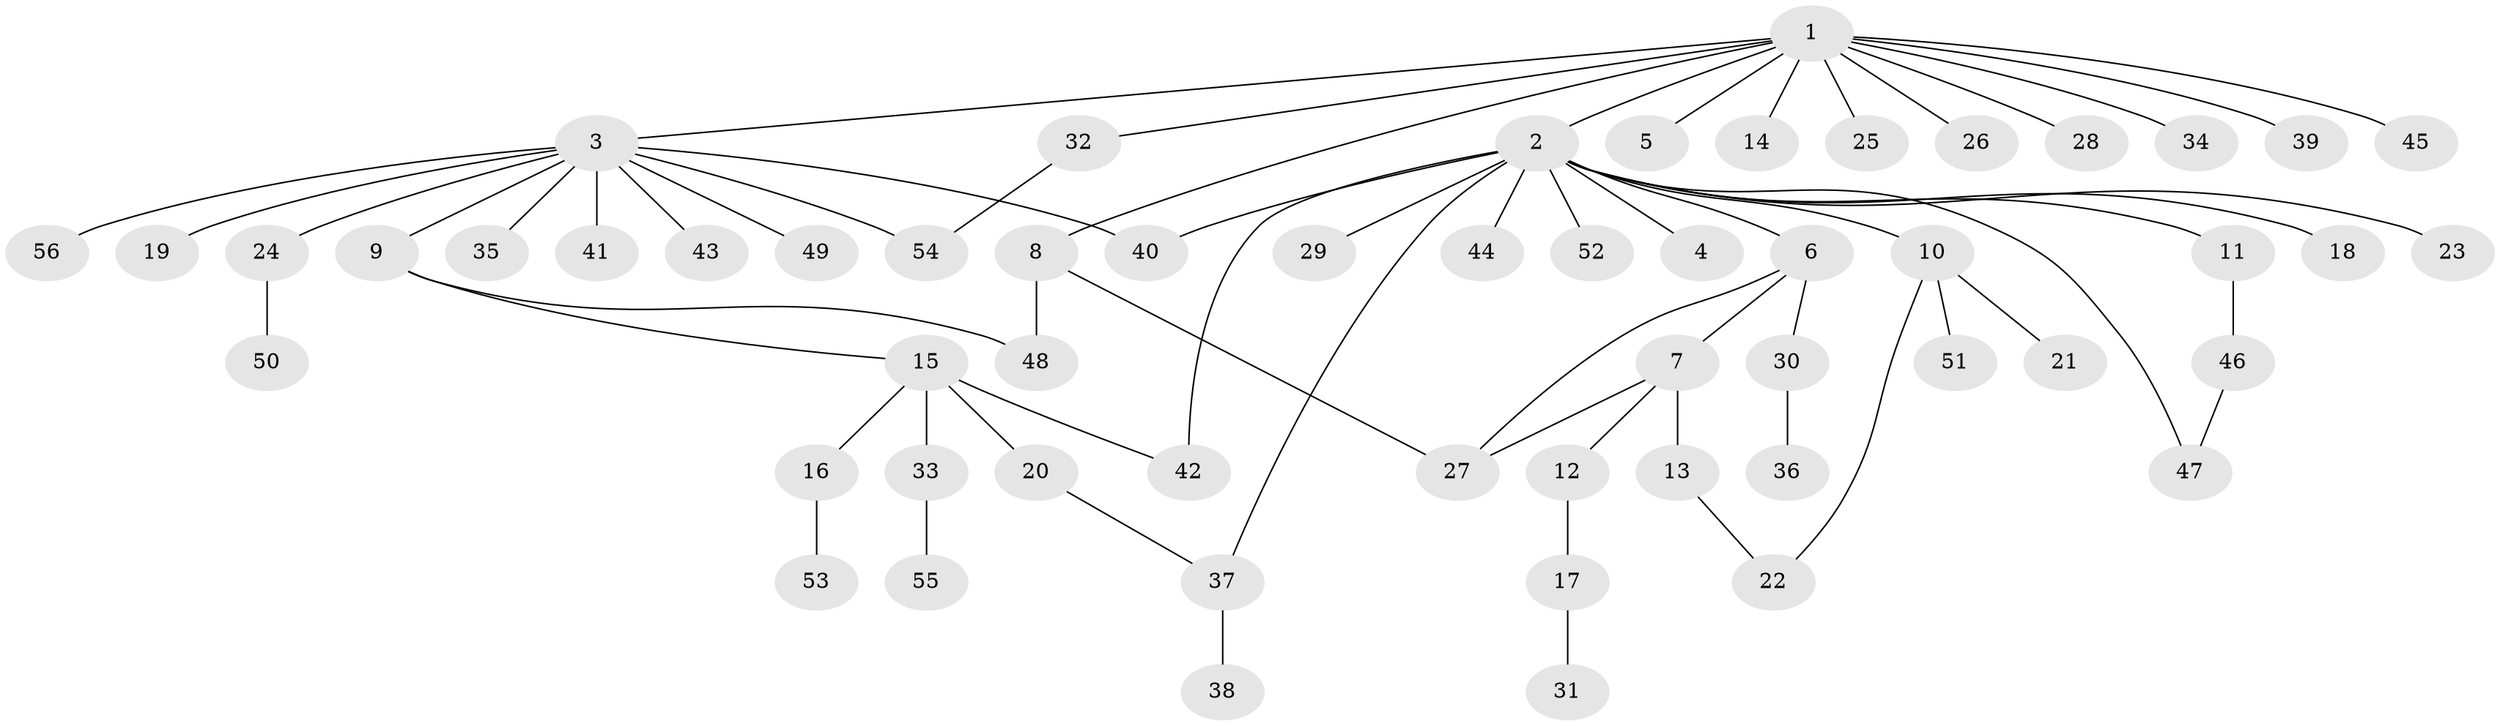 // original degree distribution, {13: 0.010752688172043012, 15: 0.010752688172043012, 12: 0.010752688172043012, 1: 0.5483870967741935, 2: 0.22580645161290322, 5: 0.010752688172043012, 8: 0.010752688172043012, 4: 0.043010752688172046, 3: 0.11827956989247312, 7: 0.010752688172043012}
// Generated by graph-tools (version 1.1) at 2025/50/03/04/25 22:50:08]
// undirected, 56 vertices, 64 edges
graph export_dot {
  node [color=gray90,style=filled];
  1;
  2;
  3;
  4;
  5;
  6;
  7;
  8;
  9;
  10;
  11;
  12;
  13;
  14;
  15;
  16;
  17;
  18;
  19;
  20;
  21;
  22;
  23;
  24;
  25;
  26;
  27;
  28;
  29;
  30;
  31;
  32;
  33;
  34;
  35;
  36;
  37;
  38;
  39;
  40;
  41;
  42;
  43;
  44;
  45;
  46;
  47;
  48;
  49;
  50;
  51;
  52;
  53;
  54;
  55;
  56;
  1 -- 2 [weight=1.0];
  1 -- 3 [weight=1.0];
  1 -- 5 [weight=1.0];
  1 -- 8 [weight=1.0];
  1 -- 14 [weight=1.0];
  1 -- 25 [weight=1.0];
  1 -- 26 [weight=1.0];
  1 -- 28 [weight=1.0];
  1 -- 32 [weight=1.0];
  1 -- 34 [weight=1.0];
  1 -- 39 [weight=1.0];
  1 -- 45 [weight=1.0];
  2 -- 4 [weight=1.0];
  2 -- 6 [weight=1.0];
  2 -- 10 [weight=1.0];
  2 -- 11 [weight=1.0];
  2 -- 18 [weight=1.0];
  2 -- 23 [weight=1.0];
  2 -- 29 [weight=1.0];
  2 -- 37 [weight=1.0];
  2 -- 40 [weight=1.0];
  2 -- 42 [weight=1.0];
  2 -- 44 [weight=1.0];
  2 -- 47 [weight=1.0];
  2 -- 52 [weight=1.0];
  3 -- 9 [weight=1.0];
  3 -- 19 [weight=1.0];
  3 -- 24 [weight=1.0];
  3 -- 35 [weight=1.0];
  3 -- 40 [weight=1.0];
  3 -- 41 [weight=1.0];
  3 -- 43 [weight=1.0];
  3 -- 49 [weight=1.0];
  3 -- 54 [weight=1.0];
  3 -- 56 [weight=1.0];
  6 -- 7 [weight=1.0];
  6 -- 27 [weight=1.0];
  6 -- 30 [weight=1.0];
  7 -- 12 [weight=1.0];
  7 -- 13 [weight=4.0];
  7 -- 27 [weight=1.0];
  8 -- 27 [weight=1.0];
  8 -- 48 [weight=1.0];
  9 -- 15 [weight=1.0];
  9 -- 48 [weight=1.0];
  10 -- 21 [weight=1.0];
  10 -- 22 [weight=1.0];
  10 -- 51 [weight=1.0];
  11 -- 46 [weight=1.0];
  12 -- 17 [weight=1.0];
  13 -- 22 [weight=1.0];
  15 -- 16 [weight=1.0];
  15 -- 20 [weight=2.0];
  15 -- 33 [weight=1.0];
  15 -- 42 [weight=1.0];
  16 -- 53 [weight=1.0];
  17 -- 31 [weight=1.0];
  20 -- 37 [weight=1.0];
  24 -- 50 [weight=1.0];
  30 -- 36 [weight=1.0];
  32 -- 54 [weight=1.0];
  33 -- 55 [weight=1.0];
  37 -- 38 [weight=1.0];
  46 -- 47 [weight=1.0];
}
